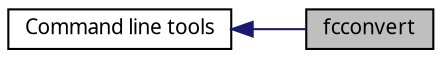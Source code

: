 digraph structs
{
  edge [fontname="FreeSans.ttf",fontsize=8,labelfontname="FreeSans.ttf",labelfontsize=8];
  node [fontname="FreeSans.ttf",fontsize=10,shape=record];
rankdir=LR;
  Node0 [label="fcconvert",height=0.2,width=0.4,color="black", fillcolor="grey75", style="filled" fontcolor="black"];
  Node1 [label="Command line tools",height=0.2,width=0.4,color="black", fillcolor="white", style="filled",URL="$group__Tools.html"];
  Node1->Node0 [shape=plaintext, color="midnightblue", dir="back", style="solid"];
}
